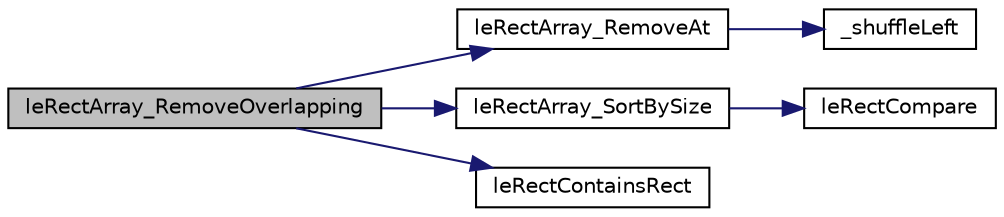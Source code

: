 digraph "leRectArray_RemoveOverlapping"
{
 // LATEX_PDF_SIZE
  edge [fontname="Helvetica",fontsize="10",labelfontname="Helvetica",labelfontsize="10"];
  node [fontname="Helvetica",fontsize="10",shape=record];
  rankdir="LR";
  Node1 [label="leRectArray_RemoveOverlapping",height=0.2,width=0.4,color="black", fillcolor="grey75", style="filled", fontcolor="black",tooltip=" "];
  Node1 -> Node2 [color="midnightblue",fontsize="10",style="solid",fontname="Helvetica"];
  Node2 [label="leRectArray_RemoveAt",height=0.2,width=0.4,color="black", fillcolor="white", style="filled",URL="$legato__rectarray_8c.html#a287bc59cdd942e1a184de2517078f3f2",tooltip=" "];
  Node2 -> Node3 [color="midnightblue",fontsize="10",style="solid",fontname="Helvetica"];
  Node3 [label="_shuffleLeft",height=0.2,width=0.4,color="black", fillcolor="white", style="filled",URL="$legato__rectarray_8c.html#a1640754172f50b09369c551fd7331967",tooltip=" "];
  Node1 -> Node4 [color="midnightblue",fontsize="10",style="solid",fontname="Helvetica"];
  Node4 [label="leRectArray_SortBySize",height=0.2,width=0.4,color="black", fillcolor="white", style="filled",URL="$legato__rectarray_8c.html#ae1bba86d34a01c7edbea310d2382e984",tooltip=" "];
  Node4 -> Node5 [color="midnightblue",fontsize="10",style="solid",fontname="Helvetica"];
  Node5 [label="leRectCompare",height=0.2,width=0.4,color="black", fillcolor="white", style="filled",URL="$legato__rect_8c.html#ae030d7d516a103b3e035a1a288169540",tooltip=" "];
  Node1 -> Node6 [color="midnightblue",fontsize="10",style="solid",fontname="Helvetica"];
  Node6 [label="leRectContainsRect",height=0.2,width=0.4,color="black", fillcolor="white", style="filled",URL="$legato__rect_8c.html#ab6d15071824a10441f7d84399b20c275",tooltip=" "];
}
